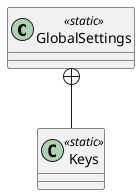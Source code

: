 @startuml
class GlobalSettings <<static>> {
}
class Keys <<static>> {
}
GlobalSettings +-- Keys
@enduml
